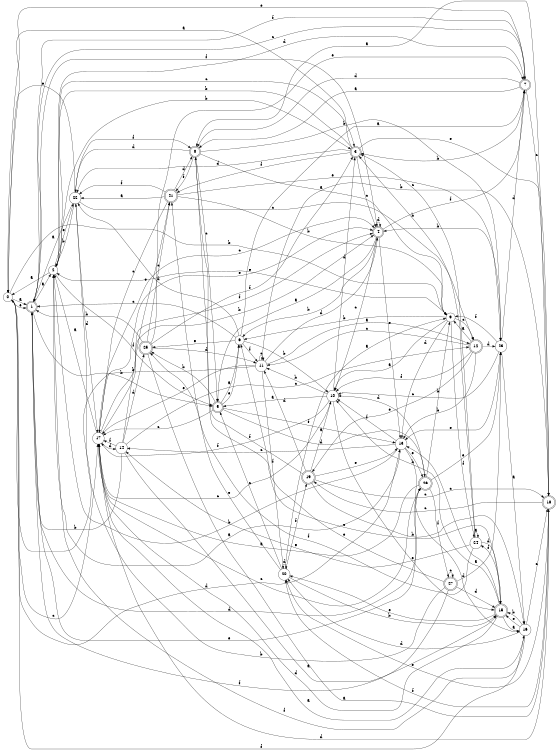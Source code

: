 digraph n23_8 {
__start0 [label="" shape="none"];

rankdir=LR;
size="8,5";

s0 [style="filled", color="black", fillcolor="white" shape="circle", label="0"];
s1 [style="rounded,filled", color="black", fillcolor="white" shape="doublecircle", label="1"];
s2 [style="filled", color="black", fillcolor="white" shape="circle", label="2"];
s3 [style="rounded,filled", color="black", fillcolor="white" shape="doublecircle", label="3"];
s4 [style="rounded,filled", color="black", fillcolor="white" shape="doublecircle", label="4"];
s5 [style="rounded,filled", color="black", fillcolor="white" shape="doublecircle", label="5"];
s6 [style="filled", color="black", fillcolor="white" shape="circle", label="6"];
s7 [style="rounded,filled", color="black", fillcolor="white" shape="doublecircle", label="7"];
s8 [style="rounded,filled", color="black", fillcolor="white" shape="doublecircle", label="8"];
s9 [style="filled", color="black", fillcolor="white" shape="circle", label="9"];
s10 [style="filled", color="black", fillcolor="white" shape="circle", label="10"];
s11 [style="filled", color="black", fillcolor="white" shape="circle", label="11"];
s12 [style="rounded,filled", color="black", fillcolor="white" shape="doublecircle", label="12"];
s13 [style="filled", color="black", fillcolor="white" shape="circle", label="13"];
s14 [style="filled", color="black", fillcolor="white" shape="circle", label="14"];
s15 [style="rounded,filled", color="black", fillcolor="white" shape="doublecircle", label="15"];
s16 [style="filled", color="black", fillcolor="white" shape="circle", label="16"];
s17 [style="filled", color="black", fillcolor="white" shape="circle", label="17"];
s18 [style="rounded,filled", color="black", fillcolor="white" shape="doublecircle", label="18"];
s19 [style="rounded,filled", color="black", fillcolor="white" shape="doublecircle", label="19"];
s20 [style="filled", color="black", fillcolor="white" shape="circle", label="20"];
s21 [style="rounded,filled", color="black", fillcolor="white" shape="doublecircle", label="21"];
s22 [style="filled", color="black", fillcolor="white" shape="circle", label="22"];
s23 [style="filled", color="black", fillcolor="white" shape="circle", label="23"];
s24 [style="filled", color="black", fillcolor="white" shape="circle", label="24"];
s25 [style="rounded,filled", color="black", fillcolor="white" shape="doublecircle", label="25"];
s26 [style="rounded,filled", color="black", fillcolor="white" shape="doublecircle", label="26"];
s27 [style="rounded,filled", color="black", fillcolor="white" shape="doublecircle", label="27"];
s0 -> s1 [label="a"];
s0 -> s9 [label="b"];
s0 -> s17 [label="c"];
s0 -> s13 [label="d"];
s0 -> s1 [label="e"];
s0 -> s16 [label="f"];
s1 -> s2 [label="a"];
s1 -> s5 [label="b"];
s1 -> s7 [label="c"];
s1 -> s26 [label="d"];
s1 -> s26 [label="e"];
s1 -> s4 [label="f"];
s2 -> s0 [label="a"];
s2 -> s3 [label="b"];
s2 -> s3 [label="c"];
s2 -> s7 [label="d"];
s2 -> s22 [label="e"];
s2 -> s5 [label="f"];
s3 -> s0 [label="a"];
s3 -> s2 [label="b"];
s3 -> s4 [label="c"];
s3 -> s22 [label="d"];
s3 -> s18 [label="e"];
s3 -> s21 [label="f"];
s4 -> s5 [label="a"];
s4 -> s6 [label="b"];
s4 -> s10 [label="c"];
s4 -> s4 [label="d"];
s4 -> s13 [label="e"];
s4 -> s7 [label="f"];
s5 -> s6 [label="a"];
s5 -> s25 [label="b"];
s5 -> s17 [label="c"];
s5 -> s26 [label="d"];
s5 -> s6 [label="e"];
s5 -> s13 [label="f"];
s6 -> s7 [label="a"];
s6 -> s10 [label="b"];
s6 -> s1 [label="c"];
s6 -> s22 [label="d"];
s6 -> s25 [label="e"];
s6 -> s11 [label="f"];
s7 -> s8 [label="a"];
s7 -> s3 [label="b"];
s7 -> s18 [label="c"];
s7 -> s8 [label="d"];
s7 -> s0 [label="e"];
s7 -> s1 [label="f"];
s8 -> s9 [label="a"];
s8 -> s23 [label="b"];
s8 -> s5 [label="c"];
s8 -> s22 [label="d"];
s8 -> s15 [label="e"];
s8 -> s21 [label="f"];
s9 -> s10 [label="a"];
s9 -> s6 [label="b"];
s9 -> s12 [label="c"];
s9 -> s13 [label="d"];
s9 -> s2 [label="e"];
s9 -> s24 [label="f"];
s10 -> s5 [label="a"];
s10 -> s11 [label="b"];
s10 -> s17 [label="c"];
s10 -> s3 [label="d"];
s10 -> s15 [label="e"];
s10 -> s17 [label="f"];
s11 -> s12 [label="a"];
s11 -> s0 [label="b"];
s11 -> s11 [label="c"];
s11 -> s4 [label="d"];
s11 -> s17 [label="e"];
s11 -> s20 [label="f"];
s12 -> s9 [label="a"];
s12 -> s13 [label="b"];
s12 -> s11 [label="c"];
s12 -> s23 [label="d"];
s12 -> s19 [label="e"];
s12 -> s10 [label="f"];
s13 -> s2 [label="a"];
s13 -> s2 [label="b"];
s13 -> s14 [label="c"];
s13 -> s16 [label="d"];
s13 -> s26 [label="e"];
s13 -> s10 [label="f"];
s14 -> s15 [label="a"];
s14 -> s1 [label="b"];
s14 -> s12 [label="c"];
s14 -> s25 [label="d"];
s14 -> s21 [label="e"];
s14 -> s17 [label="f"];
s15 -> s16 [label="a"];
s15 -> s10 [label="b"];
s15 -> s13 [label="c"];
s15 -> s17 [label="d"];
s15 -> s20 [label="e"];
s15 -> s24 [label="f"];
s16 -> s17 [label="a"];
s16 -> s15 [label="b"];
s16 -> s18 [label="c"];
s16 -> s20 [label="d"];
s16 -> s15 [label="e"];
s16 -> s2 [label="f"];
s17 -> s2 [label="a"];
s17 -> s4 [label="b"];
s17 -> s4 [label="c"];
s17 -> s14 [label="d"];
s17 -> s4 [label="e"];
s17 -> s4 [label="f"];
s18 -> s8 [label="a"];
s18 -> s11 [label="b"];
s18 -> s19 [label="c"];
s18 -> s17 [label="d"];
s18 -> s20 [label="e"];
s18 -> s20 [label="f"];
s19 -> s10 [label="a"];
s19 -> s16 [label="b"];
s19 -> s18 [label="c"];
s19 -> s11 [label="d"];
s19 -> s13 [label="e"];
s19 -> s8 [label="f"];
s20 -> s9 [label="a"];
s20 -> s15 [label="b"];
s20 -> s5 [label="c"];
s20 -> s20 [label="d"];
s20 -> s21 [label="e"];
s20 -> s19 [label="f"];
s21 -> s22 [label="a"];
s21 -> s9 [label="b"];
s21 -> s17 [label="c"];
s21 -> s8 [label="d"];
s21 -> s23 [label="e"];
s21 -> s22 [label="f"];
s22 -> s1 [label="a"];
s22 -> s2 [label="b"];
s22 -> s12 [label="c"];
s22 -> s17 [label="d"];
s22 -> s0 [label="e"];
s22 -> s8 [label="f"];
s23 -> s16 [label="a"];
s23 -> s4 [label="b"];
s23 -> s10 [label="c"];
s23 -> s7 [label="d"];
s23 -> s13 [label="e"];
s23 -> s9 [label="f"];
s24 -> s24 [label="a"];
s24 -> s3 [label="b"];
s24 -> s3 [label="c"];
s24 -> s15 [label="d"];
s24 -> s14 [label="e"];
s24 -> s25 [label="f"];
s25 -> s18 [label="a"];
s25 -> s1 [label="b"];
s25 -> s21 [label="c"];
s25 -> s11 [label="d"];
s25 -> s7 [label="e"];
s25 -> s3 [label="f"];
s26 -> s17 [label="a"];
s26 -> s9 [label="b"];
s26 -> s17 [label="c"];
s26 -> s10 [label="d"];
s26 -> s23 [label="e"];
s26 -> s27 [label="f"];
s27 -> s23 [label="a"];
s27 -> s22 [label="b"];
s27 -> s27 [label="c"];
s27 -> s15 [label="d"];
s27 -> s6 [label="e"];
s27 -> s1 [label="f"];

}